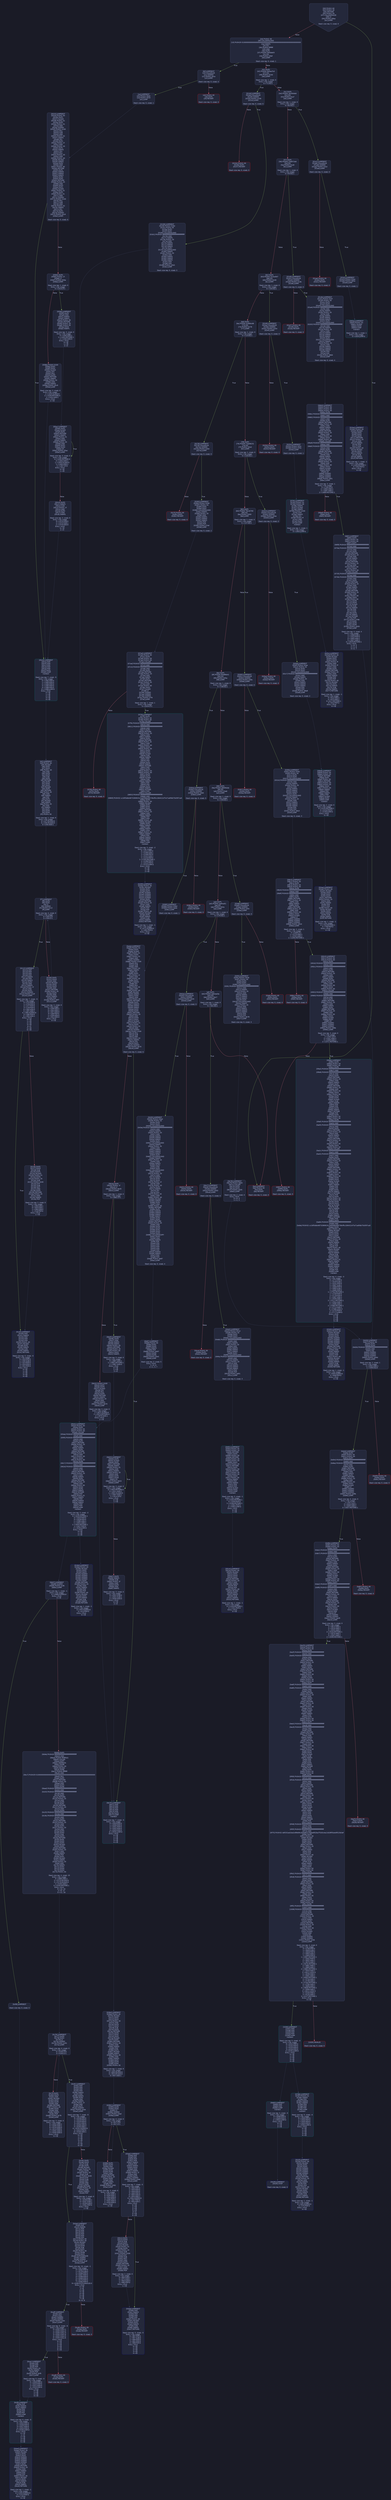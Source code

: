 digraph G {
    node [shape=box, style="filled, rounded", color="#565f89", fontcolor="#c0caf5", fontname="Helvetica", fillcolor="#24283b"];
    edge [color="#414868", fontcolor="#c0caf5", fontname="Helvetica"];
    bgcolor="#1a1b26";
    0 [ label = "[00] PUSH1 60
[02] PUSH1 40
[04] MSTORE
[05] PUSH1 04
[07] CALLDATASIZE
[08] LT
[09] PUSH2 00ba
[0c] JUMPI

Stack size req: 0, sizeΔ: 0
" shape = invhouse]
    1 [ label = "[0d] PUSH1 00
[0f] CALLDATALOAD
[10] PUSH29 0100000000000000000000000000000000000000000000000000000000
[2e] SWAP1
[2f] DIV
[30] PUSH4 ffffffff
[35] AND
[36] DUP1
[37] PUSH4 06fdde03
[3c] EQ
[3d] PUSH2 00bf
[40] JUMPI

Stack size req: 0, sizeΔ: 1
"]
    2 [ label = "[41] DUP1
[42] PUSH4 095ea7b3
[47] EQ
[48] PUSH2 014d
[4b] JUMPI

Stack size req: 1, sizeΔ: 0
Entry->Op usage:
	0->71:EQ:1
"]
    3 [ label = "[4c] DUP1
[4d] PUSH4 18160ddd
[52] EQ
[53] PUSH2 01a7
[56] JUMPI

Stack size req: 1, sizeΔ: 0
Entry->Op usage:
	0->82:EQ:1
"]
    4 [ label = "[57] DUP1
[58] PUSH4 23b872dd
[5d] EQ
[5e] PUSH2 01d0
[61] JUMPI

Stack size req: 1, sizeΔ: 0
Entry->Op usage:
	0->93:EQ:1
"]
    5 [ label = "[62] DUP1
[63] PUSH4 313ce567
[68] EQ
[69] PUSH2 0249
[6c] JUMPI

Stack size req: 1, sizeΔ: 0
Entry->Op usage:
	0->104:EQ:1
"]
    6 [ label = "[6d] DUP1
[6e] PUSH4 42966c68
[73] EQ
[74] PUSH2 0278
[77] JUMPI

Stack size req: 1, sizeΔ: 0
Entry->Op usage:
	0->115:EQ:1
"]
    7 [ label = "[78] DUP1
[79] PUSH4 70a08231
[7e] EQ
[7f] PUSH2 02b3
[82] JUMPI

Stack size req: 1, sizeΔ: 0
Entry->Op usage:
	0->126:EQ:1
"]
    8 [ label = "[83] DUP1
[84] PUSH4 79cc6790
[89] EQ
[8a] PUSH2 0300
[8d] JUMPI

Stack size req: 1, sizeΔ: 0
Entry->Op usage:
	0->137:EQ:1
"]
    9 [ label = "[8e] DUP1
[8f] PUSH4 95d89b41
[94] EQ
[95] PUSH2 035a
[98] JUMPI

Stack size req: 1, sizeΔ: 0
Entry->Op usage:
	0->148:EQ:1
"]
    10 [ label = "[99] DUP1
[9a] PUSH4 a9059cbb
[9f] EQ
[a0] PUSH2 03e8
[a3] JUMPI

Stack size req: 1, sizeΔ: 0
Entry->Op usage:
	0->159:EQ:1
"]
    11 [ label = "[a4] DUP1
[a5] PUSH4 cae9ca51
[aa] EQ
[ab] PUSH2 042a
[ae] JUMPI

Stack size req: 1, sizeΔ: 0
Entry->Op usage:
	0->170:EQ:1
"]
    12 [ label = "[af] DUP1
[b0] PUSH4 dd62ed3e
[b5] EQ
[b6] PUSH2 04c7
[b9] JUMPI

Stack size req: 1, sizeΔ: 0
Entry->Op usage:
	0->181:EQ:1
"]
    13 [ label = "[ba] JUMPDEST
[bb] PUSH1 00
[bd] DUP1
[be] REVERT

Stack size req: 0, sizeΔ: 0
" color = "red"]
    14 [ label = "[bf] JUMPDEST
[c0] CALLVALUE
[c1] ISZERO
[c2] PUSH2 00ca
[c5] JUMPI

Stack size req: 0, sizeΔ: 0
"]
    15 [ label = "[c6] PUSH1 00
[c8] DUP1
[c9] REVERT

Stack size req: 0, sizeΔ: 0
" color = "red"]
    16 [ label = "[ca] JUMPDEST
[cb] PUSH2 00d2
[ce] PUSH2 0533
[d1] JUMP

Stack size req: 0, sizeΔ: 1
"]
    17 [ label = "[d2] JUMPDEST
[d3] PUSH1 40
[d5] MLOAD
[d6] DUP1
[d7] DUP1
[d8] PUSH1 20
[da] ADD
[db] DUP3
[dc] DUP2
[dd] SUB
[de] DUP3
[df] MSTORE
[e0] DUP4
[e1] DUP2
[e2] DUP2
[e3] MLOAD
[e4] DUP2
[e5] MSTORE
[e6] PUSH1 20
[e8] ADD
[e9] SWAP2
[ea] POP
[eb] DUP1
[ec] MLOAD
[ed] SWAP1
[ee] PUSH1 20
[f0] ADD
[f1] SWAP1
[f2] DUP1
[f3] DUP4
[f4] DUP4
[f5] PUSH1 00

Stack size req: 1, sizeΔ: 9
Entry->Op usage:
	0->227:MLOAD:0
	0->236:MLOAD:0
	0->240:ADD:1
"]
    18 [ label = "[f7] JUMPDEST
[f8] DUP4
[f9] DUP2
[fa] LT
[fb] ISZERO
[fc] PUSH2 0112
[ff] JUMPI

Stack size req: 4, sizeΔ: 0
Entry->Op usage:
	0->250:LT:0
	3->250:LT:1
"]
    19 [ label = "[0100] DUP1
[0101] DUP3
[0102] ADD
[0103] MLOAD
[0104] DUP2
[0105] DUP5
[0106] ADD
[0107] MSTORE
[0108] PUSH1 20
[010a] DUP2
[010b] ADD
[010c] SWAP1
[010d] POP
[010e] PUSH2 00f7
[0111] JUMP

Stack size req: 3, sizeΔ: 0
Entry->Op usage:
	0->258:ADD:1
	0->262:ADD:1
	0->267:ADD:0
	0->269:POP:0
	1->258:ADD:0
	2->262:ADD:0
Entry->Exit:
	0->😵
"]
    20 [ label = "[0112] JUMPDEST
[0113] POP
[0114] POP
[0115] POP
[0116] POP
[0117] SWAP1
[0118] POP
[0119] SWAP1
[011a] DUP2
[011b] ADD
[011c] SWAP1
[011d] PUSH1 1f
[011f] AND
[0120] DUP1
[0121] ISZERO
[0122] PUSH2 013f
[0125] JUMPI

Stack size req: 7, sizeΔ: -5
Entry->Op usage:
	0->275:POP:0
	1->276:POP:0
	2->277:POP:0
	3->278:POP:0
	4->283:ADD:0
	4->287:AND:1
	4->289:ISZERO:0
	5->280:POP:0
	6->283:ADD:1
Entry->Exit:
	0->😵
	1->😵
	2->😵
	3->😵
	4->0
	5->😵
	6->😵
"]
    21 [ label = "[0126] DUP1
[0127] DUP3
[0128] SUB
[0129] DUP1
[012a] MLOAD
[012b] PUSH1 01
[012d] DUP4
[012e] PUSH1 20
[0130] SUB
[0131] PUSH2 0100
[0134] EXP
[0135] SUB
[0136] NOT
[0137] AND
[0138] DUP2
[0139] MSTORE
[013a] PUSH1 20
[013c] ADD
[013d] SWAP2
[013e] POP

Stack size req: 2, sizeΔ: 0
Entry->Op usage:
	0->296:SUB:1
	0->304:SUB:1
	1->296:SUB:0
	1->318:POP:0
Entry->Exit:
	1->😵
"]
    22 [ label = "[013f] JUMPDEST
[0140] POP
[0141] SWAP3
[0142] POP
[0143] POP
[0144] POP
[0145] PUSH1 40
[0147] MLOAD
[0148] DUP1
[0149] SWAP2
[014a] SUB
[014b] SWAP1
[014c] RETURN

Stack size req: 5, sizeΔ: -5
Entry->Op usage:
	0->320:POP:0
	1->330:SUB:0
	2->323:POP:0
	3->324:POP:0
	4->322:POP:0
Entry->Exit:
	0->😵
	1->😵
	2->😵
	3->😵
	4->😵
" color = "darkblue"]
    23 [ label = "[014d] JUMPDEST
[014e] CALLVALUE
[014f] ISZERO
[0150] PUSH2 0158
[0153] JUMPI

Stack size req: 0, sizeΔ: 0
"]
    24 [ label = "[0154] PUSH1 00
[0156] DUP1
[0157] REVERT

Stack size req: 0, sizeΔ: 0
" color = "red"]
    25 [ label = "[0158] JUMPDEST
[0159] PUSH2 018d
[015c] PUSH1 04
[015e] DUP1
[015f] DUP1
[0160] CALLDATALOAD
[0161] PUSH20 ffffffffffffffffffffffffffffffffffffffff
[0176] AND
[0177] SWAP1
[0178] PUSH1 20
[017a] ADD
[017b] SWAP1
[017c] SWAP2
[017d] SWAP1
[017e] DUP1
[017f] CALLDATALOAD
[0180] SWAP1
[0181] PUSH1 20
[0183] ADD
[0184] SWAP1
[0185] SWAP2
[0186] SWAP1
[0187] POP
[0188] POP
[0189] PUSH2 05d1
[018c] JUMP

Stack size req: 0, sizeΔ: 3
"]
    26 [ label = "[018d] JUMPDEST
[018e] PUSH1 40
[0190] MLOAD
[0191] DUP1
[0192] DUP3
[0193] ISZERO
[0194] ISZERO
[0195] ISZERO
[0196] ISZERO
[0197] DUP2
[0198] MSTORE
[0199] PUSH1 20
[019b] ADD
[019c] SWAP2
[019d] POP
[019e] POP
[019f] PUSH1 40
[01a1] MLOAD
[01a2] DUP1
[01a3] SWAP2
[01a4] SUB
[01a5] SWAP1
[01a6] RETURN

Stack size req: 1, sizeΔ: -1
Entry->Op usage:
	0->403:ISZERO:0
	0->413:POP:0
Entry->Exit:
	0->😵
" color = "darkblue"]
    27 [ label = "[01a7] JUMPDEST
[01a8] CALLVALUE
[01a9] ISZERO
[01aa] PUSH2 01b2
[01ad] JUMPI

Stack size req: 0, sizeΔ: 0
"]
    28 [ label = "[01ae] PUSH1 00
[01b0] DUP1
[01b1] REVERT

Stack size req: 0, sizeΔ: 0
" color = "red"]
    29 [ label = "[01b2] JUMPDEST
[01b3] PUSH2 01ba
[01b6] PUSH2 065e
[01b9] JUMP

Stack size req: 0, sizeΔ: 1
"]
    30 [ label = "[01ba] JUMPDEST
[01bb] PUSH1 40
[01bd] MLOAD
[01be] DUP1
[01bf] DUP3
[01c0] DUP2
[01c1] MSTORE
[01c2] PUSH1 20
[01c4] ADD
[01c5] SWAP2
[01c6] POP
[01c7] POP
[01c8] PUSH1 40
[01ca] MLOAD
[01cb] DUP1
[01cc] SWAP2
[01cd] SUB
[01ce] SWAP1
[01cf] RETURN

Stack size req: 1, sizeΔ: -1
Entry->Op usage:
	0->449:MSTORE:1
	0->454:POP:0
Entry->Exit:
	0->😵
" color = "darkblue"]
    31 [ label = "[01d0] JUMPDEST
[01d1] CALLVALUE
[01d2] ISZERO
[01d3] PUSH2 01db
[01d6] JUMPI

Stack size req: 0, sizeΔ: 0
"]
    32 [ label = "[01d7] PUSH1 00
[01d9] DUP1
[01da] REVERT

Stack size req: 0, sizeΔ: 0
" color = "red"]
    33 [ label = "[01db] JUMPDEST
[01dc] PUSH2 022f
[01df] PUSH1 04
[01e1] DUP1
[01e2] DUP1
[01e3] CALLDATALOAD
[01e4] PUSH20 ffffffffffffffffffffffffffffffffffffffff
[01f9] AND
[01fa] SWAP1
[01fb] PUSH1 20
[01fd] ADD
[01fe] SWAP1
[01ff] SWAP2
[0200] SWAP1
[0201] DUP1
[0202] CALLDATALOAD
[0203] PUSH20 ffffffffffffffffffffffffffffffffffffffff
[0218] AND
[0219] SWAP1
[021a] PUSH1 20
[021c] ADD
[021d] SWAP1
[021e] SWAP2
[021f] SWAP1
[0220] DUP1
[0221] CALLDATALOAD
[0222] SWAP1
[0223] PUSH1 20
[0225] ADD
[0226] SWAP1
[0227] SWAP2
[0228] SWAP1
[0229] POP
[022a] POP
[022b] PUSH2 0664
[022e] JUMP

Stack size req: 0, sizeΔ: 4
"]
    34 [ label = "[022f] JUMPDEST
[0230] PUSH1 40
[0232] MLOAD
[0233] DUP1
[0234] DUP3
[0235] ISZERO
[0236] ISZERO
[0237] ISZERO
[0238] ISZERO
[0239] DUP2
[023a] MSTORE
[023b] PUSH1 20
[023d] ADD
[023e] SWAP2
[023f] POP
[0240] POP
[0241] PUSH1 40
[0243] MLOAD
[0244] DUP1
[0245] SWAP2
[0246] SUB
[0247] SWAP1
[0248] RETURN

Stack size req: 1, sizeΔ: -1
Entry->Op usage:
	0->565:ISZERO:0
	0->575:POP:0
Entry->Exit:
	0->😵
" color = "darkblue"]
    35 [ label = "[0249] JUMPDEST
[024a] CALLVALUE
[024b] ISZERO
[024c] PUSH2 0254
[024f] JUMPI

Stack size req: 0, sizeΔ: 0
"]
    36 [ label = "[0250] PUSH1 00
[0252] DUP1
[0253] REVERT

Stack size req: 0, sizeΔ: 0
" color = "red"]
    37 [ label = "[0254] JUMPDEST
[0255] PUSH2 025c
[0258] PUSH2 0791
[025b] JUMP

Stack size req: 0, sizeΔ: 1
"]
    38 [ label = "[025c] JUMPDEST
[025d] PUSH1 40
[025f] MLOAD
[0260] DUP1
[0261] DUP3
[0262] PUSH1 ff
[0264] AND
[0265] PUSH1 ff
[0267] AND
[0268] DUP2
[0269] MSTORE
[026a] PUSH1 20
[026c] ADD
[026d] SWAP2
[026e] POP
[026f] POP
[0270] PUSH1 40
[0272] MLOAD
[0273] DUP1
[0274] SWAP2
[0275] SUB
[0276] SWAP1
[0277] RETURN

Stack size req: 1, sizeΔ: -1
Entry->Op usage:
	0->612:AND:1
	0->615:AND:1
	0->617:MSTORE:1
	0->622:POP:0
Entry->Exit:
	0->😵
" color = "darkblue"]
    39 [ label = "[0278] JUMPDEST
[0279] CALLVALUE
[027a] ISZERO
[027b] PUSH2 0283
[027e] JUMPI

Stack size req: 0, sizeΔ: 0
"]
    40 [ label = "[027f] PUSH1 00
[0281] DUP1
[0282] REVERT

Stack size req: 0, sizeΔ: 0
" color = "red"]
    41 [ label = "[0283] JUMPDEST
[0284] PUSH2 0299
[0287] PUSH1 04
[0289] DUP1
[028a] DUP1
[028b] CALLDATALOAD
[028c] SWAP1
[028d] PUSH1 20
[028f] ADD
[0290] SWAP1
[0291] SWAP2
[0292] SWAP1
[0293] POP
[0294] POP
[0295] PUSH2 07a4
[0298] JUMP

Stack size req: 0, sizeΔ: 2
"]
    42 [ label = "[0299] JUMPDEST
[029a] PUSH1 40
[029c] MLOAD
[029d] DUP1
[029e] DUP3
[029f] ISZERO
[02a0] ISZERO
[02a1] ISZERO
[02a2] ISZERO
[02a3] DUP2
[02a4] MSTORE
[02a5] PUSH1 20
[02a7] ADD
[02a8] SWAP2
[02a9] POP
[02aa] POP
[02ab] PUSH1 40
[02ad] MLOAD
[02ae] DUP1
[02af] SWAP2
[02b0] SUB
[02b1] SWAP1
[02b2] RETURN

Stack size req: 1, sizeΔ: -1
Entry->Op usage:
	0->671:ISZERO:0
	0->681:POP:0
Entry->Exit:
	0->😵
" color = "darkblue"]
    43 [ label = "[02b3] JUMPDEST
[02b4] CALLVALUE
[02b5] ISZERO
[02b6] PUSH2 02be
[02b9] JUMPI

Stack size req: 0, sizeΔ: 0
"]
    44 [ label = "[02ba] PUSH1 00
[02bc] DUP1
[02bd] REVERT

Stack size req: 0, sizeΔ: 0
" color = "red"]
    45 [ label = "[02be] JUMPDEST
[02bf] PUSH2 02ea
[02c2] PUSH1 04
[02c4] DUP1
[02c5] DUP1
[02c6] CALLDATALOAD
[02c7] PUSH20 ffffffffffffffffffffffffffffffffffffffff
[02dc] AND
[02dd] SWAP1
[02de] PUSH1 20
[02e0] ADD
[02e1] SWAP1
[02e2] SWAP2
[02e3] SWAP1
[02e4] POP
[02e5] POP
[02e6] PUSH2 08a8
[02e9] JUMP

Stack size req: 0, sizeΔ: 2
"]
    46 [ label = "[02ea] JUMPDEST
[02eb] PUSH1 40
[02ed] MLOAD
[02ee] DUP1
[02ef] DUP3
[02f0] DUP2
[02f1] MSTORE
[02f2] PUSH1 20
[02f4] ADD
[02f5] SWAP2
[02f6] POP
[02f7] POP
[02f8] PUSH1 40
[02fa] MLOAD
[02fb] DUP1
[02fc] SWAP2
[02fd] SUB
[02fe] SWAP1
[02ff] RETURN

Stack size req: 1, sizeΔ: -1
Entry->Op usage:
	0->753:MSTORE:1
	0->758:POP:0
Entry->Exit:
	0->😵
" color = "darkblue"]
    47 [ label = "[0300] JUMPDEST
[0301] CALLVALUE
[0302] ISZERO
[0303] PUSH2 030b
[0306] JUMPI

Stack size req: 0, sizeΔ: 0
"]
    48 [ label = "[0307] PUSH1 00
[0309] DUP1
[030a] REVERT

Stack size req: 0, sizeΔ: 0
" color = "red"]
    49 [ label = "[030b] JUMPDEST
[030c] PUSH2 0340
[030f] PUSH1 04
[0311] DUP1
[0312] DUP1
[0313] CALLDATALOAD
[0314] PUSH20 ffffffffffffffffffffffffffffffffffffffff
[0329] AND
[032a] SWAP1
[032b] PUSH1 20
[032d] ADD
[032e] SWAP1
[032f] SWAP2
[0330] SWAP1
[0331] DUP1
[0332] CALLDATALOAD
[0333] SWAP1
[0334] PUSH1 20
[0336] ADD
[0337] SWAP1
[0338] SWAP2
[0339] SWAP1
[033a] POP
[033b] POP
[033c] PUSH2 08c0
[033f] JUMP

Stack size req: 0, sizeΔ: 3
"]
    50 [ label = "[0340] JUMPDEST
[0341] PUSH1 40
[0343] MLOAD
[0344] DUP1
[0345] DUP3
[0346] ISZERO
[0347] ISZERO
[0348] ISZERO
[0349] ISZERO
[034a] DUP2
[034b] MSTORE
[034c] PUSH1 20
[034e] ADD
[034f] SWAP2
[0350] POP
[0351] POP
[0352] PUSH1 40
[0354] MLOAD
[0355] DUP1
[0356] SWAP2
[0357] SUB
[0358] SWAP1
[0359] RETURN

Stack size req: 1, sizeΔ: -1
Entry->Op usage:
	0->838:ISZERO:0
	0->848:POP:0
Entry->Exit:
	0->😵
" color = "darkblue"]
    51 [ label = "[035a] JUMPDEST
[035b] CALLVALUE
[035c] ISZERO
[035d] PUSH2 0365
[0360] JUMPI

Stack size req: 0, sizeΔ: 0
"]
    52 [ label = "[0361] PUSH1 00
[0363] DUP1
[0364] REVERT

Stack size req: 0, sizeΔ: 0
" color = "red"]
    53 [ label = "[0365] JUMPDEST
[0366] PUSH2 036d
[0369] PUSH2 0ada
[036c] JUMP

Stack size req: 0, sizeΔ: 1
"]
    54 [ label = "[036d] JUMPDEST
[036e] PUSH1 40
[0370] MLOAD
[0371] DUP1
[0372] DUP1
[0373] PUSH1 20
[0375] ADD
[0376] DUP3
[0377] DUP2
[0378] SUB
[0379] DUP3
[037a] MSTORE
[037b] DUP4
[037c] DUP2
[037d] DUP2
[037e] MLOAD
[037f] DUP2
[0380] MSTORE
[0381] PUSH1 20
[0383] ADD
[0384] SWAP2
[0385] POP
[0386] DUP1
[0387] MLOAD
[0388] SWAP1
[0389] PUSH1 20
[038b] ADD
[038c] SWAP1
[038d] DUP1
[038e] DUP4
[038f] DUP4
[0390] PUSH1 00

Stack size req: 1, sizeΔ: 9
Entry->Op usage:
	0->894:MLOAD:0
	0->903:MLOAD:0
	0->907:ADD:1
"]
    55 [ label = "[0392] JUMPDEST
[0393] DUP4
[0394] DUP2
[0395] LT
[0396] ISZERO
[0397] PUSH2 03ad
[039a] JUMPI

Stack size req: 4, sizeΔ: 0
Entry->Op usage:
	0->917:LT:0
	3->917:LT:1
"]
    56 [ label = "[039b] DUP1
[039c] DUP3
[039d] ADD
[039e] MLOAD
[039f] DUP2
[03a0] DUP5
[03a1] ADD
[03a2] MSTORE
[03a3] PUSH1 20
[03a5] DUP2
[03a6] ADD
[03a7] SWAP1
[03a8] POP
[03a9] PUSH2 0392
[03ac] JUMP

Stack size req: 3, sizeΔ: 0
Entry->Op usage:
	0->925:ADD:1
	0->929:ADD:1
	0->934:ADD:0
	0->936:POP:0
	1->925:ADD:0
	2->929:ADD:0
Entry->Exit:
	0->😵
"]
    57 [ label = "[03ad] JUMPDEST
[03ae] POP
[03af] POP
[03b0] POP
[03b1] POP
[03b2] SWAP1
[03b3] POP
[03b4] SWAP1
[03b5] DUP2
[03b6] ADD
[03b7] SWAP1
[03b8] PUSH1 1f
[03ba] AND
[03bb] DUP1
[03bc] ISZERO
[03bd] PUSH2 03da
[03c0] JUMPI

Stack size req: 7, sizeΔ: -5
Entry->Op usage:
	0->942:POP:0
	1->943:POP:0
	2->944:POP:0
	3->945:POP:0
	4->950:ADD:0
	4->954:AND:1
	4->956:ISZERO:0
	5->947:POP:0
	6->950:ADD:1
Entry->Exit:
	0->😵
	1->😵
	2->😵
	3->😵
	4->0
	5->😵
	6->😵
"]
    58 [ label = "[03c1] DUP1
[03c2] DUP3
[03c3] SUB
[03c4] DUP1
[03c5] MLOAD
[03c6] PUSH1 01
[03c8] DUP4
[03c9] PUSH1 20
[03cb] SUB
[03cc] PUSH2 0100
[03cf] EXP
[03d0] SUB
[03d1] NOT
[03d2] AND
[03d3] DUP2
[03d4] MSTORE
[03d5] PUSH1 20
[03d7] ADD
[03d8] SWAP2
[03d9] POP

Stack size req: 2, sizeΔ: 0
Entry->Op usage:
	0->963:SUB:1
	0->971:SUB:1
	1->963:SUB:0
	1->985:POP:0
Entry->Exit:
	1->😵
"]
    59 [ label = "[03da] JUMPDEST
[03db] POP
[03dc] SWAP3
[03dd] POP
[03de] POP
[03df] POP
[03e0] PUSH1 40
[03e2] MLOAD
[03e3] DUP1
[03e4] SWAP2
[03e5] SUB
[03e6] SWAP1
[03e7] RETURN

Stack size req: 5, sizeΔ: -5
Entry->Op usage:
	0->987:POP:0
	1->997:SUB:0
	2->990:POP:0
	3->991:POP:0
	4->989:POP:0
Entry->Exit:
	0->😵
	1->😵
	2->😵
	3->😵
	4->😵
" color = "darkblue"]
    60 [ label = "[03e8] JUMPDEST
[03e9] CALLVALUE
[03ea] ISZERO
[03eb] PUSH2 03f3
[03ee] JUMPI

Stack size req: 0, sizeΔ: 0
"]
    61 [ label = "[03ef] PUSH1 00
[03f1] DUP1
[03f2] REVERT

Stack size req: 0, sizeΔ: 0
" color = "red"]
    62 [ label = "[03f3] JUMPDEST
[03f4] PUSH2 0428
[03f7] PUSH1 04
[03f9] DUP1
[03fa] DUP1
[03fb] CALLDATALOAD
[03fc] PUSH20 ffffffffffffffffffffffffffffffffffffffff
[0411] AND
[0412] SWAP1
[0413] PUSH1 20
[0415] ADD
[0416] SWAP1
[0417] SWAP2
[0418] SWAP1
[0419] DUP1
[041a] CALLDATALOAD
[041b] SWAP1
[041c] PUSH1 20
[041e] ADD
[041f] SWAP1
[0420] SWAP2
[0421] SWAP1
[0422] POP
[0423] POP
[0424] PUSH2 0b78
[0427] JUMP

Stack size req: 0, sizeΔ: 3
"]
    63 [ label = "[0428] JUMPDEST
[0429] STOP

Stack size req: 0, sizeΔ: 0
" color = "darkblue"]
    64 [ label = "[042a] JUMPDEST
[042b] CALLVALUE
[042c] ISZERO
[042d] PUSH2 0435
[0430] JUMPI

Stack size req: 0, sizeΔ: 0
"]
    65 [ label = "[0431] PUSH1 00
[0433] DUP1
[0434] REVERT

Stack size req: 0, sizeΔ: 0
" color = "red"]
    66 [ label = "[0435] JUMPDEST
[0436] PUSH2 04ad
[0439] PUSH1 04
[043b] DUP1
[043c] DUP1
[043d] CALLDATALOAD
[043e] PUSH20 ffffffffffffffffffffffffffffffffffffffff
[0453] AND
[0454] SWAP1
[0455] PUSH1 20
[0457] ADD
[0458] SWAP1
[0459] SWAP2
[045a] SWAP1
[045b] DUP1
[045c] CALLDATALOAD
[045d] SWAP1
[045e] PUSH1 20
[0460] ADD
[0461] SWAP1
[0462] SWAP2
[0463] SWAP1
[0464] DUP1
[0465] CALLDATALOAD
[0466] SWAP1
[0467] PUSH1 20
[0469] ADD
[046a] SWAP1
[046b] DUP3
[046c] ADD
[046d] DUP1
[046e] CALLDATALOAD
[046f] SWAP1
[0470] PUSH1 20
[0472] ADD
[0473] SWAP1
[0474] DUP1
[0475] DUP1
[0476] PUSH1 1f
[0478] ADD
[0479] PUSH1 20
[047b] DUP1
[047c] SWAP2
[047d] DIV
[047e] MUL
[047f] PUSH1 20
[0481] ADD
[0482] PUSH1 40
[0484] MLOAD
[0485] SWAP1
[0486] DUP2
[0487] ADD
[0488] PUSH1 40
[048a] MSTORE
[048b] DUP1
[048c] SWAP4
[048d] SWAP3
[048e] SWAP2
[048f] SWAP1
[0490] DUP2
[0491] DUP2
[0492] MSTORE
[0493] PUSH1 20
[0495] ADD
[0496] DUP4
[0497] DUP4
[0498] DUP1
[0499] DUP3
[049a] DUP5
[049b] CALLDATACOPY
[049c] DUP3
[049d] ADD
[049e] SWAP2
[049f] POP
[04a0] POP
[04a1] POP
[04a2] POP
[04a3] POP
[04a4] POP
[04a5] SWAP2
[04a6] SWAP1
[04a7] POP
[04a8] POP
[04a9] PUSH2 0b87
[04ac] JUMP

Stack size req: 0, sizeΔ: 4
"]
    67 [ label = "[04ad] JUMPDEST
[04ae] PUSH1 40
[04b0] MLOAD
[04b1] DUP1
[04b2] DUP3
[04b3] ISZERO
[04b4] ISZERO
[04b5] ISZERO
[04b6] ISZERO
[04b7] DUP2
[04b8] MSTORE
[04b9] PUSH1 20
[04bb] ADD
[04bc] SWAP2
[04bd] POP
[04be] POP
[04bf] PUSH1 40
[04c1] MLOAD
[04c2] DUP1
[04c3] SWAP2
[04c4] SUB
[04c5] SWAP1
[04c6] RETURN

Stack size req: 1, sizeΔ: -1
Entry->Op usage:
	0->1203:ISZERO:0
	0->1213:POP:0
Entry->Exit:
	0->😵
" color = "darkblue"]
    68 [ label = "[04c7] JUMPDEST
[04c8] CALLVALUE
[04c9] ISZERO
[04ca] PUSH2 04d2
[04cd] JUMPI

Stack size req: 0, sizeΔ: 0
"]
    69 [ label = "[04ce] PUSH1 00
[04d0] DUP1
[04d1] REVERT

Stack size req: 0, sizeΔ: 0
" color = "red"]
    70 [ label = "[04d2] JUMPDEST
[04d3] PUSH2 051d
[04d6] PUSH1 04
[04d8] DUP1
[04d9] DUP1
[04da] CALLDATALOAD
[04db] PUSH20 ffffffffffffffffffffffffffffffffffffffff
[04f0] AND
[04f1] SWAP1
[04f2] PUSH1 20
[04f4] ADD
[04f5] SWAP1
[04f6] SWAP2
[04f7] SWAP1
[04f8] DUP1
[04f9] CALLDATALOAD
[04fa] PUSH20 ffffffffffffffffffffffffffffffffffffffff
[050f] AND
[0510] SWAP1
[0511] PUSH1 20
[0513] ADD
[0514] SWAP1
[0515] SWAP2
[0516] SWAP1
[0517] POP
[0518] POP
[0519] PUSH2 0d01
[051c] JUMP

Stack size req: 0, sizeΔ: 3
"]
    71 [ label = "[051d] JUMPDEST
[051e] PUSH1 40
[0520] MLOAD
[0521] DUP1
[0522] DUP3
[0523] DUP2
[0524] MSTORE
[0525] PUSH1 20
[0527] ADD
[0528] SWAP2
[0529] POP
[052a] POP
[052b] PUSH1 40
[052d] MLOAD
[052e] DUP1
[052f] SWAP2
[0530] SUB
[0531] SWAP1
[0532] RETURN

Stack size req: 1, sizeΔ: -1
Entry->Op usage:
	0->1316:MSTORE:1
	0->1321:POP:0
Entry->Exit:
	0->😵
" color = "darkblue"]
    72 [ label = "[0533] JUMPDEST
[0534] PUSH1 00
[0536] DUP1
[0537] SLOAD
[0538] PUSH1 01
[053a] DUP2
[053b] PUSH1 01
[053d] AND
[053e] ISZERO
[053f] PUSH2 0100
[0542] MUL
[0543] SUB
[0544] AND
[0545] PUSH1 02
[0547] SWAP1
[0548] DIV
[0549] DUP1
[054a] PUSH1 1f
[054c] ADD
[054d] PUSH1 20
[054f] DUP1
[0550] SWAP2
[0551] DIV
[0552] MUL
[0553] PUSH1 20
[0555] ADD
[0556] PUSH1 40
[0558] MLOAD
[0559] SWAP1
[055a] DUP2
[055b] ADD
[055c] PUSH1 40
[055e] MSTORE
[055f] DUP1
[0560] SWAP3
[0561] SWAP2
[0562] SWAP1
[0563] DUP2
[0564] DUP2
[0565] MSTORE
[0566] PUSH1 20
[0568] ADD
[0569] DUP3
[056a] DUP1
[056b] SLOAD
[056c] PUSH1 01
[056e] DUP2
[056f] PUSH1 01
[0571] AND
[0572] ISZERO
[0573] PUSH2 0100
[0576] MUL
[0577] SUB
[0578] AND
[0579] PUSH1 02
[057b] SWAP1
[057c] DIV
[057d] DUP1
[057e] ISZERO
[057f] PUSH2 05c9
[0582] JUMPI

Stack size req: 0, sizeΔ: 6
"]
    73 [ label = "[0583] DUP1
[0584] PUSH1 1f
[0586] LT
[0587] PUSH2 059e
[058a] JUMPI

Stack size req: 1, sizeΔ: 0
Entry->Op usage:
	0->1414:LT:1
"]
    74 [ label = "[058b] PUSH2 0100
[058e] DUP1
[058f] DUP4
[0590] SLOAD
[0591] DIV
[0592] MUL
[0593] DUP4
[0594] MSTORE
[0595] SWAP2
[0596] PUSH1 20
[0598] ADD
[0599] SWAP2
[059a] PUSH2 05c9
[059d] JUMP

Stack size req: 3, sizeΔ: 0
Entry->Op usage:
	1->1424:SLOAD:0
	2->1428:MSTORE:0
	2->1432:ADD:1
Entry->Exit:
	2->😵
"]
    75 [ label = "[059e] JUMPDEST
[059f] DUP3
[05a0] ADD
[05a1] SWAP2
[05a2] SWAP1
[05a3] PUSH1 00
[05a5] MSTORE
[05a6] PUSH1 20
[05a8] PUSH1 00
[05aa] SHA3
[05ab] SWAP1

Stack size req: 3, sizeΔ: 0
Entry->Op usage:
	0->1440:ADD:1
	1->1445:MSTORE:1
	2->1440:ADD:0
Entry->Exit:
	0->😵
	1->😵
	2->0
"]
    76 [ label = "[05ac] JUMPDEST
[05ad] DUP2
[05ae] SLOAD
[05af] DUP2
[05b0] MSTORE
[05b1] SWAP1
[05b2] PUSH1 01
[05b4] ADD
[05b5] SWAP1
[05b6] PUSH1 20
[05b8] ADD
[05b9] DUP1
[05ba] DUP4
[05bb] GT
[05bc] PUSH2 05ac
[05bf] JUMPI

Stack size req: 3, sizeΔ: 0
Entry->Op usage:
	0->1456:MSTORE:0
	0->1464:ADD:1
	1->1454:SLOAD:0
	1->1460:ADD:1
	2->1467:GT:0
Entry->Exit:
	0->😵
	1->😵
"]
    77 [ label = "[05c0] DUP3
[05c1] SWAP1
[05c2] SUB
[05c3] PUSH1 1f
[05c5] AND
[05c6] DUP3
[05c7] ADD
[05c8] SWAP2

Stack size req: 3, sizeΔ: 0
Entry->Op usage:
	0->1474:SUB:0
	2->1474:SUB:1
	2->1479:ADD:0
Entry->Exit:
	0->😵
	2->0
"]
    78 [ label = "[05c9] JUMPDEST
[05ca] POP
[05cb] POP
[05cc] POP
[05cd] POP
[05ce] POP
[05cf] DUP2
[05d0] JUMP
Indirect!

Stack size req: 7, sizeΔ: -5
Entry->Op usage:
	0->1482:POP:0
	1->1483:POP:0
	2->1484:POP:0
	3->1485:POP:0
	4->1486:POP:0
	6->1488:JUMP:0
Entry->Exit:
	0->😵
	1->😵
	2->😵
	3->😵
	4->😵
" color = "teal"]
    79 [ label = "[05d1] JUMPDEST
[05d2] PUSH1 00
[05d4] DUP2
[05d5] PUSH1 05
[05d7] PUSH1 00
[05d9] CALLER
[05da] PUSH20 ffffffffffffffffffffffffffffffffffffffff
[05ef] AND
[05f0] PUSH20 ffffffffffffffffffffffffffffffffffffffff
[0605] AND
[0606] DUP2
[0607] MSTORE
[0608] PUSH1 20
[060a] ADD
[060b] SWAP1
[060c] DUP2
[060d] MSTORE
[060e] PUSH1 20
[0610] ADD
[0611] PUSH1 00
[0613] SHA3
[0614] PUSH1 00
[0616] DUP6
[0617] PUSH20 ffffffffffffffffffffffffffffffffffffffff
[062c] AND
[062d] PUSH20 ffffffffffffffffffffffffffffffffffffffff
[0642] AND
[0643] DUP2
[0644] MSTORE
[0645] PUSH1 20
[0647] ADD
[0648] SWAP1
[0649] DUP2
[064a] MSTORE
[064b] PUSH1 20
[064d] ADD
[064e] PUSH1 00
[0650] SHA3
[0651] DUP2
[0652] SWAP1
[0653] SSTORE
[0654] POP
[0655] PUSH1 01
[0657] SWAP1
[0658] POP
[0659] SWAP3
[065a] SWAP2
[065b] POP
[065c] POP
[065d] JUMP
Indirect!

Stack size req: 3, sizeΔ: -2
Entry->Op usage:
	0->1619:SSTORE:1
	0->1620:POP:0
	0->1628:POP:0
	1->1580:AND:1
	1->1602:AND:1
	1->1604:MSTORE:1
	1->1627:POP:0
	2->1629:JUMP:0
Entry->Exit:
	0->😵
	1->😵
	2->😵
" color = "teal"]
    80 [ label = "[065e] JUMPDEST
[065f] PUSH1 03
[0661] SLOAD
[0662] DUP2
[0663] JUMP
Indirect!

Stack size req: 1, sizeΔ: 1
Entry->Op usage:
	0->1635:JUMP:0
" color = "teal"]
    81 [ label = "[0664] JUMPDEST
[0665] PUSH1 00
[0667] PUSH1 05
[0669] PUSH1 00
[066b] DUP6
[066c] PUSH20 ffffffffffffffffffffffffffffffffffffffff
[0681] AND
[0682] PUSH20 ffffffffffffffffffffffffffffffffffffffff
[0697] AND
[0698] DUP2
[0699] MSTORE
[069a] PUSH1 20
[069c] ADD
[069d] SWAP1
[069e] DUP2
[069f] MSTORE
[06a0] PUSH1 20
[06a2] ADD
[06a3] PUSH1 00
[06a5] SHA3
[06a6] PUSH1 00
[06a8] CALLER
[06a9] PUSH20 ffffffffffffffffffffffffffffffffffffffff
[06be] AND
[06bf] PUSH20 ffffffffffffffffffffffffffffffffffffffff
[06d4] AND
[06d5] DUP2
[06d6] MSTORE
[06d7] PUSH1 20
[06d9] ADD
[06da] SWAP1
[06db] DUP2
[06dc] MSTORE
[06dd] PUSH1 20
[06df] ADD
[06e0] PUSH1 00
[06e2] SHA3
[06e3] SLOAD
[06e4] DUP3
[06e5] GT
[06e6] ISZERO
[06e7] ISZERO
[06e8] ISZERO
[06e9] PUSH2 06f1
[06ec] JUMPI

Stack size req: 3, sizeΔ: 1
Entry->Op usage:
	0->1765:GT:0
	2->1665:AND:1
	2->1687:AND:1
	2->1689:MSTORE:1
"]
    82 [ label = "[06ed] PUSH1 00
[06ef] DUP1
[06f0] REVERT

Stack size req: 0, sizeΔ: 0
" color = "red"]
    83 [ label = "[06f1] JUMPDEST
[06f2] DUP2
[06f3] PUSH1 05
[06f5] PUSH1 00
[06f7] DUP7
[06f8] PUSH20 ffffffffffffffffffffffffffffffffffffffff
[070d] AND
[070e] PUSH20 ffffffffffffffffffffffffffffffffffffffff
[0723] AND
[0724] DUP2
[0725] MSTORE
[0726] PUSH1 20
[0728] ADD
[0729] SWAP1
[072a] DUP2
[072b] MSTORE
[072c] PUSH1 20
[072e] ADD
[072f] PUSH1 00
[0731] SHA3
[0732] PUSH1 00
[0734] CALLER
[0735] PUSH20 ffffffffffffffffffffffffffffffffffffffff
[074a] AND
[074b] PUSH20 ffffffffffffffffffffffffffffffffffffffff
[0760] AND
[0761] DUP2
[0762] MSTORE
[0763] PUSH1 20
[0765] ADD
[0766] SWAP1
[0767] DUP2
[0768] MSTORE
[0769] PUSH1 20
[076b] ADD
[076c] PUSH1 00
[076e] SHA3
[076f] PUSH1 00
[0771] DUP3
[0772] DUP3
[0773] SLOAD
[0774] SUB
[0775] SWAP3
[0776] POP
[0777] POP
[0778] DUP2
[0779] SWAP1
[077a] SSTORE
[077b] POP
[077c] PUSH2 0786
[077f] DUP5
[0780] DUP5
[0781] DUP5
[0782] PUSH2 0d26
[0785] JUMP

Stack size req: 4, sizeΔ: 4
Entry->Op usage:
	1->1908:SUB:1
	1->1910:POP:0
	3->1805:AND:1
	3->1827:AND:1
	3->1829:MSTORE:1
Entry->Exit:
	1->0, 5
	2->1, 6
	3->2, 7
"]
    84 [ label = "[0786] JUMPDEST
[0787] PUSH1 01
[0789] SWAP1
[078a] POP
[078b] SWAP4
[078c] SWAP3
[078d] POP
[078e] POP
[078f] POP
[0790] JUMP
Indirect!

Stack size req: 5, sizeΔ: -4
Entry->Op usage:
	0->1930:POP:0
	1->1934:POP:0
	2->1935:POP:0
	3->1933:POP:0
	4->1936:JUMP:0
Entry->Exit:
	0->😵
	1->😵
	2->😵
	3->😵
	4->😵
" color = "teal"]
    85 [ label = "[0791] JUMPDEST
[0792] PUSH1 02
[0794] PUSH1 00
[0796] SWAP1
[0797] SLOAD
[0798] SWAP1
[0799] PUSH2 0100
[079c] EXP
[079d] SWAP1
[079e] DIV
[079f] PUSH1 ff
[07a1] AND
[07a2] DUP2
[07a3] JUMP
Indirect!

Stack size req: 1, sizeΔ: 1
Entry->Op usage:
	0->1955:JUMP:0
" color = "teal"]
    86 [ label = "[07a4] JUMPDEST
[07a5] PUSH1 00
[07a7] DUP2
[07a8] PUSH1 04
[07aa] PUSH1 00
[07ac] CALLER
[07ad] PUSH20 ffffffffffffffffffffffffffffffffffffffff
[07c2] AND
[07c3] PUSH20 ffffffffffffffffffffffffffffffffffffffff
[07d8] AND
[07d9] DUP2
[07da] MSTORE
[07db] PUSH1 20
[07dd] ADD
[07de] SWAP1
[07df] DUP2
[07e0] MSTORE
[07e1] PUSH1 20
[07e3] ADD
[07e4] PUSH1 00
[07e6] SHA3
[07e7] SLOAD
[07e8] LT
[07e9] ISZERO
[07ea] ISZERO
[07eb] ISZERO
[07ec] PUSH2 07f4
[07ef] JUMPI

Stack size req: 1, sizeΔ: 1
Entry->Op usage:
	0->2024:LT:1
"]
    87 [ label = "[07f0] PUSH1 00
[07f2] DUP1
[07f3] REVERT

Stack size req: 0, sizeΔ: 0
" color = "red"]
    88 [ label = "[07f4] JUMPDEST
[07f5] DUP2
[07f6] PUSH1 04
[07f8] PUSH1 00
[07fa] CALLER
[07fb] PUSH20 ffffffffffffffffffffffffffffffffffffffff
[0810] AND
[0811] PUSH20 ffffffffffffffffffffffffffffffffffffffff
[0826] AND
[0827] DUP2
[0828] MSTORE
[0829] PUSH1 20
[082b] ADD
[082c] SWAP1
[082d] DUP2
[082e] MSTORE
[082f] PUSH1 20
[0831] ADD
[0832] PUSH1 00
[0834] SHA3
[0835] PUSH1 00
[0837] DUP3
[0838] DUP3
[0839] SLOAD
[083a] SUB
[083b] SWAP3
[083c] POP
[083d] POP
[083e] DUP2
[083f] SWAP1
[0840] SSTORE
[0841] POP
[0842] DUP2
[0843] PUSH1 03
[0845] PUSH1 00
[0847] DUP3
[0848] DUP3
[0849] SLOAD
[084a] SUB
[084b] SWAP3
[084c] POP
[084d] POP
[084e] DUP2
[084f] SWAP1
[0850] SSTORE
[0851] POP
[0852] CALLER
[0853] PUSH20 ffffffffffffffffffffffffffffffffffffffff
[0868] AND
[0869] PUSH32 cc16f5dbb4873280815c1ee09dbd06736cffcc184412cf7a71a0fdb75d397ca5
[088a] DUP4
[088b] PUSH1 40
[088d] MLOAD
[088e] DUP1
[088f] DUP3
[0890] DUP2
[0891] MSTORE
[0892] PUSH1 20
[0894] ADD
[0895] SWAP2
[0896] POP
[0897] POP
[0898] PUSH1 40
[089a] MLOAD
[089b] DUP1
[089c] SWAP2
[089d] SUB
[089e] SWAP1
[089f] LOG2
[08a0] PUSH1 01
[08a2] SWAP1
[08a3] POP
[08a4] SWAP2
[08a5] SWAP1
[08a6] POP
[08a7] JUMP
Indirect!

Stack size req: 3, sizeΔ: -2
Entry->Op usage:
	0->2211:POP:0
	1->2106:SUB:1
	1->2108:POP:0
	1->2122:SUB:1
	1->2124:POP:0
	1->2193:MSTORE:1
	1->2198:POP:0
	1->2214:POP:0
	2->2215:JUMP:0
Entry->Exit:
	0->😵
	1->😵
	2->😵
" color = "teal"]
    89 [ label = "[08a8] JUMPDEST
[08a9] PUSH1 04
[08ab] PUSH1 20
[08ad] MSTORE
[08ae] DUP1
[08af] PUSH1 00
[08b1] MSTORE
[08b2] PUSH1 40
[08b4] PUSH1 00
[08b6] SHA3
[08b7] PUSH1 00
[08b9] SWAP2
[08ba] POP
[08bb] SWAP1
[08bc] POP
[08bd] SLOAD
[08be] DUP2
[08bf] JUMP
Indirect!

Stack size req: 2, sizeΔ: 0
Entry->Op usage:
	0->2225:MSTORE:1
	0->2234:POP:0
	1->2239:JUMP:0
Entry->Exit:
	0->😵
" color = "teal"]
    90 [ label = "[08c0] JUMPDEST
[08c1] PUSH1 00
[08c3] DUP2
[08c4] PUSH1 04
[08c6] PUSH1 00
[08c8] DUP6
[08c9] PUSH20 ffffffffffffffffffffffffffffffffffffffff
[08de] AND
[08df] PUSH20 ffffffffffffffffffffffffffffffffffffffff
[08f4] AND
[08f5] DUP2
[08f6] MSTORE
[08f7] PUSH1 20
[08f9] ADD
[08fa] SWAP1
[08fb] DUP2
[08fc] MSTORE
[08fd] PUSH1 20
[08ff] ADD
[0900] PUSH1 00
[0902] SHA3
[0903] SLOAD
[0904] LT
[0905] ISZERO
[0906] ISZERO
[0907] ISZERO
[0908] PUSH2 0910
[090b] JUMPI

Stack size req: 2, sizeΔ: 1
Entry->Op usage:
	0->2308:LT:1
	1->2270:AND:1
	1->2292:AND:1
	1->2294:MSTORE:1
"]
    91 [ label = "[090c] PUSH1 00
[090e] DUP1
[090f] REVERT

Stack size req: 0, sizeΔ: 0
" color = "red"]
    92 [ label = "[0910] JUMPDEST
[0911] PUSH1 05
[0913] PUSH1 00
[0915] DUP5
[0916] PUSH20 ffffffffffffffffffffffffffffffffffffffff
[092b] AND
[092c] PUSH20 ffffffffffffffffffffffffffffffffffffffff
[0941] AND
[0942] DUP2
[0943] MSTORE
[0944] PUSH1 20
[0946] ADD
[0947] SWAP1
[0948] DUP2
[0949] MSTORE
[094a] PUSH1 20
[094c] ADD
[094d] PUSH1 00
[094f] SHA3
[0950] PUSH1 00
[0952] CALLER
[0953] PUSH20 ffffffffffffffffffffffffffffffffffffffff
[0968] AND
[0969] PUSH20 ffffffffffffffffffffffffffffffffffffffff
[097e] AND
[097f] DUP2
[0980] MSTORE
[0981] PUSH1 20
[0983] ADD
[0984] SWAP1
[0985] DUP2
[0986] MSTORE
[0987] PUSH1 20
[0989] ADD
[098a] PUSH1 00
[098c] SHA3
[098d] SLOAD
[098e] DUP3
[098f] GT
[0990] ISZERO
[0991] ISZERO
[0992] ISZERO
[0993] PUSH2 099b
[0996] JUMPI

Stack size req: 3, sizeΔ: 0
Entry->Op usage:
	1->2447:GT:0
	2->2347:AND:1
	2->2369:AND:1
	2->2371:MSTORE:1
"]
    93 [ label = "[0997] PUSH1 00
[0999] DUP1
[099a] REVERT

Stack size req: 0, sizeΔ: 0
" color = "red"]
    94 [ label = "[099b] JUMPDEST
[099c] DUP2
[099d] PUSH1 04
[099f] PUSH1 00
[09a1] DUP6
[09a2] PUSH20 ffffffffffffffffffffffffffffffffffffffff
[09b7] AND
[09b8] PUSH20 ffffffffffffffffffffffffffffffffffffffff
[09cd] AND
[09ce] DUP2
[09cf] MSTORE
[09d0] PUSH1 20
[09d2] ADD
[09d3] SWAP1
[09d4] DUP2
[09d5] MSTORE
[09d6] PUSH1 20
[09d8] ADD
[09d9] PUSH1 00
[09db] SHA3
[09dc] PUSH1 00
[09de] DUP3
[09df] DUP3
[09e0] SLOAD
[09e1] SUB
[09e2] SWAP3
[09e3] POP
[09e4] POP
[09e5] DUP2
[09e6] SWAP1
[09e7] SSTORE
[09e8] POP
[09e9] DUP2
[09ea] PUSH1 05
[09ec] PUSH1 00
[09ee] DUP6
[09ef] PUSH20 ffffffffffffffffffffffffffffffffffffffff
[0a04] AND
[0a05] PUSH20 ffffffffffffffffffffffffffffffffffffffff
[0a1a] AND
[0a1b] DUP2
[0a1c] MSTORE
[0a1d] PUSH1 20
[0a1f] ADD
[0a20] SWAP1
[0a21] DUP2
[0a22] MSTORE
[0a23] PUSH1 20
[0a25] ADD
[0a26] PUSH1 00
[0a28] SHA3
[0a29] PUSH1 00
[0a2b] CALLER
[0a2c] PUSH20 ffffffffffffffffffffffffffffffffffffffff
[0a41] AND
[0a42] PUSH20 ffffffffffffffffffffffffffffffffffffffff
[0a57] AND
[0a58] DUP2
[0a59] MSTORE
[0a5a] PUSH1 20
[0a5c] ADD
[0a5d] SWAP1
[0a5e] DUP2
[0a5f] MSTORE
[0a60] PUSH1 20
[0a62] ADD
[0a63] PUSH1 00
[0a65] SHA3
[0a66] PUSH1 00
[0a68] DUP3
[0a69] DUP3
[0a6a] SLOAD
[0a6b] SUB
[0a6c] SWAP3
[0a6d] POP
[0a6e] POP
[0a6f] DUP2
[0a70] SWAP1
[0a71] SSTORE
[0a72] POP
[0a73] DUP2
[0a74] PUSH1 03
[0a76] PUSH1 00
[0a78] DUP3
[0a79] DUP3
[0a7a] SLOAD
[0a7b] SUB
[0a7c] SWAP3
[0a7d] POP
[0a7e] POP
[0a7f] DUP2
[0a80] SWAP1
[0a81] SSTORE
[0a82] POP
[0a83] DUP3
[0a84] PUSH20 ffffffffffffffffffffffffffffffffffffffff
[0a99] AND
[0a9a] PUSH32 cc16f5dbb4873280815c1ee09dbd06736cffcc184412cf7a71a0fdb75d397ca5
[0abb] DUP4
[0abc] PUSH1 40
[0abe] MLOAD
[0abf] DUP1
[0ac0] DUP3
[0ac1] DUP2
[0ac2] MSTORE
[0ac3] PUSH1 20
[0ac5] ADD
[0ac6] SWAP2
[0ac7] POP
[0ac8] POP
[0ac9] PUSH1 40
[0acb] MLOAD
[0acc] DUP1
[0acd] SWAP2
[0ace] SUB
[0acf] SWAP1
[0ad0] LOG2
[0ad1] PUSH1 01
[0ad3] SWAP1
[0ad4] POP
[0ad5] SWAP3
[0ad6] SWAP2
[0ad7] POP
[0ad8] POP
[0ad9] JUMP
Indirect!

Stack size req: 4, sizeΔ: -3
Entry->Op usage:
	0->2772:POP:0
	1->2529:SUB:1
	1->2531:POP:0
	1->2667:SUB:1
	1->2669:POP:0
	1->2683:SUB:1
	1->2685:POP:0
	1->2754:MSTORE:1
	1->2759:POP:0
	1->2776:POP:0
	2->2487:AND:1
	2->2509:AND:1
	2->2511:MSTORE:1
	2->2564:AND:1
	2->2586:AND:1
	2->2588:MSTORE:1
	2->2713:AND:1
	2->2768:LOG2:3
	2->2775:POP:0
	3->2777:JUMP:0
Entry->Exit:
	0->😵
	1->😵
	2->😵
	3->😵
" color = "teal"]
    95 [ label = "[0ada] JUMPDEST
[0adb] PUSH1 01
[0add] DUP1
[0ade] SLOAD
[0adf] PUSH1 01
[0ae1] DUP2
[0ae2] PUSH1 01
[0ae4] AND
[0ae5] ISZERO
[0ae6] PUSH2 0100
[0ae9] MUL
[0aea] SUB
[0aeb] AND
[0aec] PUSH1 02
[0aee] SWAP1
[0aef] DIV
[0af0] DUP1
[0af1] PUSH1 1f
[0af3] ADD
[0af4] PUSH1 20
[0af6] DUP1
[0af7] SWAP2
[0af8] DIV
[0af9] MUL
[0afa] PUSH1 20
[0afc] ADD
[0afd] PUSH1 40
[0aff] MLOAD
[0b00] SWAP1
[0b01] DUP2
[0b02] ADD
[0b03] PUSH1 40
[0b05] MSTORE
[0b06] DUP1
[0b07] SWAP3
[0b08] SWAP2
[0b09] SWAP1
[0b0a] DUP2
[0b0b] DUP2
[0b0c] MSTORE
[0b0d] PUSH1 20
[0b0f] ADD
[0b10] DUP3
[0b11] DUP1
[0b12] SLOAD
[0b13] PUSH1 01
[0b15] DUP2
[0b16] PUSH1 01
[0b18] AND
[0b19] ISZERO
[0b1a] PUSH2 0100
[0b1d] MUL
[0b1e] SUB
[0b1f] AND
[0b20] PUSH1 02
[0b22] SWAP1
[0b23] DIV
[0b24] DUP1
[0b25] ISZERO
[0b26] PUSH2 0b70
[0b29] JUMPI

Stack size req: 0, sizeΔ: 6
"]
    96 [ label = "[0b2a] DUP1
[0b2b] PUSH1 1f
[0b2d] LT
[0b2e] PUSH2 0b45
[0b31] JUMPI

Stack size req: 1, sizeΔ: 0
Entry->Op usage:
	0->2861:LT:1
"]
    97 [ label = "[0b32] PUSH2 0100
[0b35] DUP1
[0b36] DUP4
[0b37] SLOAD
[0b38] DIV
[0b39] MUL
[0b3a] DUP4
[0b3b] MSTORE
[0b3c] SWAP2
[0b3d] PUSH1 20
[0b3f] ADD
[0b40] SWAP2
[0b41] PUSH2 0b70
[0b44] JUMP

Stack size req: 3, sizeΔ: 0
Entry->Op usage:
	1->2871:SLOAD:0
	2->2875:MSTORE:0
	2->2879:ADD:1
Entry->Exit:
	2->😵
"]
    98 [ label = "[0b45] JUMPDEST
[0b46] DUP3
[0b47] ADD
[0b48] SWAP2
[0b49] SWAP1
[0b4a] PUSH1 00
[0b4c] MSTORE
[0b4d] PUSH1 20
[0b4f] PUSH1 00
[0b51] SHA3
[0b52] SWAP1

Stack size req: 3, sizeΔ: 0
Entry->Op usage:
	0->2887:ADD:1
	1->2892:MSTORE:1
	2->2887:ADD:0
Entry->Exit:
	0->😵
	1->😵
	2->0
"]
    99 [ label = "[0b53] JUMPDEST
[0b54] DUP2
[0b55] SLOAD
[0b56] DUP2
[0b57] MSTORE
[0b58] SWAP1
[0b59] PUSH1 01
[0b5b] ADD
[0b5c] SWAP1
[0b5d] PUSH1 20
[0b5f] ADD
[0b60] DUP1
[0b61] DUP4
[0b62] GT
[0b63] PUSH2 0b53
[0b66] JUMPI

Stack size req: 3, sizeΔ: 0
Entry->Op usage:
	0->2903:MSTORE:0
	0->2911:ADD:1
	1->2901:SLOAD:0
	1->2907:ADD:1
	2->2914:GT:0
Entry->Exit:
	0->😵
	1->😵
"]
    100 [ label = "[0b67] DUP3
[0b68] SWAP1
[0b69] SUB
[0b6a] PUSH1 1f
[0b6c] AND
[0b6d] DUP3
[0b6e] ADD
[0b6f] SWAP2

Stack size req: 3, sizeΔ: 0
Entry->Op usage:
	0->2921:SUB:0
	2->2921:SUB:1
	2->2926:ADD:0
Entry->Exit:
	0->😵
	2->0
"]
    101 [ label = "[0b70] JUMPDEST
[0b71] POP
[0b72] POP
[0b73] POP
[0b74] POP
[0b75] POP
[0b76] DUP2
[0b77] JUMP
Indirect!

Stack size req: 7, sizeΔ: -5
Entry->Op usage:
	0->2929:POP:0
	1->2930:POP:0
	2->2931:POP:0
	3->2932:POP:0
	4->2933:POP:0
	6->2935:JUMP:0
Entry->Exit:
	0->😵
	1->😵
	2->😵
	3->😵
	4->😵
" color = "teal"]
    102 [ label = "[0b78] JUMPDEST
[0b79] PUSH2 0b83
[0b7c] CALLER
[0b7d] DUP4
[0b7e] DUP4
[0b7f] PUSH2 0d26
[0b82] JUMP

Stack size req: 2, sizeΔ: 4
Entry->Exit:
	0->0, 4
	1->1, 5
"]
    103 [ label = "[0b83] JUMPDEST
[0b84] POP
[0b85] POP
[0b86] JUMP
Indirect!

Stack size req: 3, sizeΔ: -3
Entry->Op usage:
	0->2948:POP:0
	1->2949:POP:0
	2->2950:JUMP:0
Entry->Exit:
	0->😵
	1->😵
	2->😵
" color = "teal"]
    104 [ label = "[0b87] JUMPDEST
[0b88] PUSH1 00
[0b8a] DUP1
[0b8b] DUP5
[0b8c] SWAP1
[0b8d] POP
[0b8e] PUSH2 0b97
[0b91] DUP6
[0b92] DUP6
[0b93] PUSH2 05d1
[0b96] JUMP

Stack size req: 3, sizeΔ: 5
Entry->Exit:
	1->0, 6
	2->1, 3, 7
"]
    105 [ label = "[0b97] JUMPDEST
[0b98] ISZERO
[0b99] PUSH2 0cf8
[0b9c] JUMPI

Stack size req: 1, sizeΔ: -1
Entry->Op usage:
	0->2968:ISZERO:0
Entry->Exit:
	0->😵
"]
    106 [ label = "[0b9d] DUP1
[0b9e] PUSH20 ffffffffffffffffffffffffffffffffffffffff
[0bb3] AND
[0bb4] PUSH4 8f4ffcb1
[0bb9] CALLER
[0bba] DUP7
[0bbb] ADDRESS
[0bbc] DUP8
[0bbd] PUSH1 40
[0bbf] MLOAD
[0bc0] DUP6
[0bc1] PUSH4 ffffffff
[0bc6] AND
[0bc7] PUSH29 0100000000000000000000000000000000000000000000000000000000
[0be5] MUL
[0be6] DUP2
[0be7] MSTORE
[0be8] PUSH1 04
[0bea] ADD
[0beb] DUP1
[0bec] DUP6
[0bed] PUSH20 ffffffffffffffffffffffffffffffffffffffff
[0c02] AND
[0c03] PUSH20 ffffffffffffffffffffffffffffffffffffffff
[0c18] AND
[0c19] DUP2
[0c1a] MSTORE
[0c1b] PUSH1 20
[0c1d] ADD
[0c1e] DUP5
[0c1f] DUP2
[0c20] MSTORE
[0c21] PUSH1 20
[0c23] ADD
[0c24] DUP4
[0c25] PUSH20 ffffffffffffffffffffffffffffffffffffffff
[0c3a] AND
[0c3b] PUSH20 ffffffffffffffffffffffffffffffffffffffff
[0c50] AND
[0c51] DUP2
[0c52] MSTORE
[0c53] PUSH1 20
[0c55] ADD
[0c56] DUP1
[0c57] PUSH1 20
[0c59] ADD
[0c5a] DUP3
[0c5b] DUP2
[0c5c] SUB
[0c5d] DUP3
[0c5e] MSTORE
[0c5f] DUP4
[0c60] DUP2
[0c61] DUP2
[0c62] MLOAD
[0c63] DUP2
[0c64] MSTORE
[0c65] PUSH1 20
[0c67] ADD
[0c68] SWAP2
[0c69] POP
[0c6a] DUP1
[0c6b] MLOAD
[0c6c] SWAP1
[0c6d] PUSH1 20
[0c6f] ADD
[0c70] SWAP1
[0c71] DUP1
[0c72] DUP4
[0c73] DUP4
[0c74] PUSH1 00

Stack size req: 4, sizeΔ: 15
Entry->Op usage:
	0->2995:AND:1
	2->3170:MLOAD:0
	2->3179:MLOAD:0
	2->3183:ADD:1
	3->3104:MSTORE:1
Entry->Exit:
	0->14, 15
	2->9, 17
	3->11, 18
"]
    107 [ label = "[0c76] JUMPDEST
[0c77] DUP4
[0c78] DUP2
[0c79] LT
[0c7a] ISZERO
[0c7b] PUSH2 0c91
[0c7e] JUMPI

Stack size req: 4, sizeΔ: 0
Entry->Op usage:
	0->3193:LT:0
	3->3193:LT:1
"]
    108 [ label = "[0c7f] DUP1
[0c80] DUP3
[0c81] ADD
[0c82] MLOAD
[0c83] DUP2
[0c84] DUP5
[0c85] ADD
[0c86] MSTORE
[0c87] PUSH1 20
[0c89] DUP2
[0c8a] ADD
[0c8b] SWAP1
[0c8c] POP
[0c8d] PUSH2 0c76
[0c90] JUMP

Stack size req: 3, sizeΔ: 0
Entry->Op usage:
	0->3201:ADD:1
	0->3205:ADD:1
	0->3210:ADD:0
	0->3212:POP:0
	1->3201:ADD:0
	2->3205:ADD:0
Entry->Exit:
	0->😵
"]
    109 [ label = "[0c91] JUMPDEST
[0c92] POP
[0c93] POP
[0c94] POP
[0c95] POP
[0c96] SWAP1
[0c97] POP
[0c98] SWAP1
[0c99] DUP2
[0c9a] ADD
[0c9b] SWAP1
[0c9c] PUSH1 1f
[0c9e] AND
[0c9f] DUP1
[0ca0] ISZERO
[0ca1] PUSH2 0cbe
[0ca4] JUMPI

Stack size req: 7, sizeΔ: -5
Entry->Op usage:
	0->3218:POP:0
	1->3219:POP:0
	2->3220:POP:0
	3->3221:POP:0
	4->3226:ADD:0
	4->3230:AND:1
	4->3232:ISZERO:0
	5->3223:POP:0
	6->3226:ADD:1
Entry->Exit:
	0->😵
	1->😵
	2->😵
	3->😵
	4->0
	5->😵
	6->😵
"]
    110 [ label = "[0ca5] DUP1
[0ca6] DUP3
[0ca7] SUB
[0ca8] DUP1
[0ca9] MLOAD
[0caa] PUSH1 01
[0cac] DUP4
[0cad] PUSH1 20
[0caf] SUB
[0cb0] PUSH2 0100
[0cb3] EXP
[0cb4] SUB
[0cb5] NOT
[0cb6] AND
[0cb7] DUP2
[0cb8] MSTORE
[0cb9] PUSH1 20
[0cbb] ADD
[0cbc] SWAP2
[0cbd] POP

Stack size req: 2, sizeΔ: 0
Entry->Op usage:
	0->3239:SUB:1
	0->3247:SUB:1
	1->3239:SUB:0
	1->3261:POP:0
Entry->Exit:
	1->😵
"]
    111 [ label = "[0cbe] JUMPDEST
[0cbf] POP
[0cc0] SWAP6
[0cc1] POP
[0cc2] POP
[0cc3] POP
[0cc4] POP
[0cc5] POP
[0cc6] POP
[0cc7] PUSH1 00
[0cc9] PUSH1 40
[0ccb] MLOAD
[0ccc] DUP1
[0ccd] DUP4
[0cce] SUB
[0ccf] DUP2
[0cd0] PUSH1 00
[0cd2] DUP8
[0cd3] DUP1
[0cd4] EXTCODESIZE
[0cd5] ISZERO
[0cd6] ISZERO
[0cd7] PUSH2 0cdf
[0cda] JUMPI

Stack size req: 10, sizeΔ: -1
Entry->Op usage:
	0->3263:POP:0
	1->3278:SUB:0
	2->3266:POP:0
	3->3267:POP:0
	4->3268:POP:0
	5->3269:POP:0
	6->3270:POP:0
	7->3265:POP:0
	9->3284:EXTCODESIZE:0
Entry->Exit:
	0->😵
	1->6
	2->😵
	3->😵
	4->😵
	5->😵
	6->😵
	7->😵
	9->0, 8
"]
    112 [ label = "[0cdb] PUSH1 00
[0cdd] DUP1
[0cde] REVERT

Stack size req: 0, sizeΔ: 0
" color = "red"]
    113 [ label = "[0cdf] JUMPDEST
[0ce0] GAS
[0ce1] CALL
[0ce2] ISZERO
[0ce3] ISZERO
[0ce4] PUSH2 0cec
[0ce7] JUMPI

Stack size req: 6, sizeΔ: -6
Entry->Op usage:
	0->3297:CALL:1
	1->3297:CALL:2
	2->3297:CALL:3
	3->3297:CALL:4
	4->3297:CALL:5
	5->3297:CALL:6
Entry->Exit:
	0->😵
	1->😵
	2->😵
	3->😵
	4->😵
	5->😵
"]
    114 [ label = "[0ce8] PUSH1 00
[0cea] DUP1
[0ceb] REVERT

Stack size req: 0, sizeΔ: 0
" color = "red"]
    115 [ label = "[0cec] JUMPDEST
[0ced] POP
[0cee] POP
[0cef] POP
[0cf0] PUSH1 01
[0cf2] SWAP2
[0cf3] POP
[0cf4] PUSH2 0cf9
[0cf7] JUMP

Stack size req: 5, sizeΔ: -3
Entry->Op usage:
	0->3309:POP:0
	1->3310:POP:0
	2->3311:POP:0
	4->3315:POP:0
Entry->Exit:
	0->😵
	1->😵
	2->😵
	4->😵
"]
    116 [ label = "[0cf8] JUMPDEST

Stack size req: 0, sizeΔ: 0
"]
    117 [ label = "[0cf9] JUMPDEST
[0cfa] POP
[0cfb] SWAP4
[0cfc] SWAP3
[0cfd] POP
[0cfe] POP
[0cff] POP
[0d00] JUMP
Indirect!

Stack size req: 6, sizeΔ: -5
Entry->Op usage:
	0->3322:POP:0
	2->3326:POP:0
	3->3327:POP:0
	4->3325:POP:0
	5->3328:JUMP:0
Entry->Exit:
	0->😵
	1->0
	2->😵
	3->😵
	4->😵
	5->😵
" color = "teal"]
    118 [ label = "[0d01] JUMPDEST
[0d02] PUSH1 05
[0d04] PUSH1 20
[0d06] MSTORE
[0d07] DUP2
[0d08] PUSH1 00
[0d0a] MSTORE
[0d0b] PUSH1 40
[0d0d] PUSH1 00
[0d0f] SHA3
[0d10] PUSH1 20
[0d12] MSTORE
[0d13] DUP1
[0d14] PUSH1 00
[0d16] MSTORE
[0d17] PUSH1 40
[0d19] PUSH1 00
[0d1b] SHA3
[0d1c] PUSH1 00
[0d1e] SWAP2
[0d1f] POP
[0d20] SWAP2
[0d21] POP
[0d22] POP
[0d23] SLOAD
[0d24] DUP2
[0d25] JUMP
Indirect!

Stack size req: 3, sizeΔ: -1
Entry->Op usage:
	0->3350:MSTORE:1
	0->3359:POP:0
	1->3338:MSTORE:1
	1->3361:POP:0
	2->3365:JUMP:0
Entry->Exit:
	0->😵
	1->😵
" color = "teal"]
    119 [ label = "[0d26] JUMPDEST
[0d27] PUSH1 00
[0d29] DUP1
[0d2a] DUP4
[0d2b] PUSH20 ffffffffffffffffffffffffffffffffffffffff
[0d40] AND
[0d41] EQ
[0d42] ISZERO
[0d43] ISZERO
[0d44] ISZERO
[0d45] PUSH2 0d4d
[0d48] JUMPI

Stack size req: 2, sizeΔ: 1
Entry->Op usage:
	1->3392:AND:1
	1->3393:EQ:0
"]
    120 [ label = "[0d49] PUSH1 00
[0d4b] DUP1
[0d4c] REVERT

Stack size req: 0, sizeΔ: 0
" color = "red"]
    121 [ label = "[0d4d] JUMPDEST
[0d4e] DUP2
[0d4f] PUSH1 04
[0d51] PUSH1 00
[0d53] DUP7
[0d54] PUSH20 ffffffffffffffffffffffffffffffffffffffff
[0d69] AND
[0d6a] PUSH20 ffffffffffffffffffffffffffffffffffffffff
[0d7f] AND
[0d80] DUP2
[0d81] MSTORE
[0d82] PUSH1 20
[0d84] ADD
[0d85] SWAP1
[0d86] DUP2
[0d87] MSTORE
[0d88] PUSH1 20
[0d8a] ADD
[0d8b] PUSH1 00
[0d8d] SHA3
[0d8e] SLOAD
[0d8f] LT
[0d90] ISZERO
[0d91] ISZERO
[0d92] ISZERO
[0d93] PUSH2 0d9b
[0d96] JUMPI

Stack size req: 4, sizeΔ: 0
Entry->Op usage:
	1->3471:LT:1
	3->3433:AND:1
	3->3455:AND:1
	3->3457:MSTORE:1
"]
    122 [ label = "[0d97] PUSH1 00
[0d99] DUP1
[0d9a] REVERT

Stack size req: 0, sizeΔ: 0
" color = "red"]
    123 [ label = "[0d9b] JUMPDEST
[0d9c] PUSH1 04
[0d9e] PUSH1 00
[0da0] DUP5
[0da1] PUSH20 ffffffffffffffffffffffffffffffffffffffff
[0db6] AND
[0db7] PUSH20 ffffffffffffffffffffffffffffffffffffffff
[0dcc] AND
[0dcd] DUP2
[0dce] MSTORE
[0dcf] PUSH1 20
[0dd1] ADD
[0dd2] SWAP1
[0dd3] DUP2
[0dd4] MSTORE
[0dd5] PUSH1 20
[0dd7] ADD
[0dd8] PUSH1 00
[0dda] SHA3
[0ddb] SLOAD
[0ddc] DUP3
[0ddd] PUSH1 04
[0ddf] PUSH1 00
[0de1] DUP7
[0de2] PUSH20 ffffffffffffffffffffffffffffffffffffffff
[0df7] AND
[0df8] PUSH20 ffffffffffffffffffffffffffffffffffffffff
[0e0d] AND
[0e0e] DUP2
[0e0f] MSTORE
[0e10] PUSH1 20
[0e12] ADD
[0e13] SWAP1
[0e14] DUP2
[0e15] MSTORE
[0e16] PUSH1 20
[0e18] ADD
[0e19] PUSH1 00
[0e1b] SHA3
[0e1c] SLOAD
[0e1d] ADD
[0e1e] GT
[0e1f] ISZERO
[0e20] ISZERO
[0e21] PUSH2 0e29
[0e24] JUMPI

Stack size req: 3, sizeΔ: 0
Entry->Op usage:
	1->3613:ADD:1
	2->3510:AND:1
	2->3532:AND:1
	2->3534:MSTORE:1
	2->3575:AND:1
	2->3597:AND:1
	2->3599:MSTORE:1
"]
    124 [ label = "[0e25] PUSH1 00
[0e27] DUP1
[0e28] REVERT

Stack size req: 0, sizeΔ: 0
" color = "red"]
    125 [ label = "[0e29] JUMPDEST
[0e2a] PUSH1 04
[0e2c] PUSH1 00
[0e2e] DUP5
[0e2f] PUSH20 ffffffffffffffffffffffffffffffffffffffff
[0e44] AND
[0e45] PUSH20 ffffffffffffffffffffffffffffffffffffffff
[0e5a] AND
[0e5b] DUP2
[0e5c] MSTORE
[0e5d] PUSH1 20
[0e5f] ADD
[0e60] SWAP1
[0e61] DUP2
[0e62] MSTORE
[0e63] PUSH1 20
[0e65] ADD
[0e66] PUSH1 00
[0e68] SHA3
[0e69] SLOAD
[0e6a] PUSH1 04
[0e6c] PUSH1 00
[0e6e] DUP7
[0e6f] PUSH20 ffffffffffffffffffffffffffffffffffffffff
[0e84] AND
[0e85] PUSH20 ffffffffffffffffffffffffffffffffffffffff
[0e9a] AND
[0e9b] DUP2
[0e9c] MSTORE
[0e9d] PUSH1 20
[0e9f] ADD
[0ea0] SWAP1
[0ea1] DUP2
[0ea2] MSTORE
[0ea3] PUSH1 20
[0ea5] ADD
[0ea6] PUSH1 00
[0ea8] SHA3
[0ea9] SLOAD
[0eaa] ADD
[0eab] SWAP1
[0eac] POP
[0ead] DUP2
[0eae] PUSH1 04
[0eb0] PUSH1 00
[0eb2] DUP7
[0eb3] PUSH20 ffffffffffffffffffffffffffffffffffffffff
[0ec8] AND
[0ec9] PUSH20 ffffffffffffffffffffffffffffffffffffffff
[0ede] AND
[0edf] DUP2
[0ee0] MSTORE
[0ee1] PUSH1 20
[0ee3] ADD
[0ee4] SWAP1
[0ee5] DUP2
[0ee6] MSTORE
[0ee7] PUSH1 20
[0ee9] ADD
[0eea] PUSH1 00
[0eec] SHA3
[0eed] PUSH1 00
[0eef] DUP3
[0ef0] DUP3
[0ef1] SLOAD
[0ef2] SUB
[0ef3] SWAP3
[0ef4] POP
[0ef5] POP
[0ef6] DUP2
[0ef7] SWAP1
[0ef8] SSTORE
[0ef9] POP
[0efa] DUP2
[0efb] PUSH1 04
[0efd] PUSH1 00
[0eff] DUP6
[0f00] PUSH20 ffffffffffffffffffffffffffffffffffffffff
[0f15] AND
[0f16] PUSH20 ffffffffffffffffffffffffffffffffffffffff
[0f2b] AND
[0f2c] DUP2
[0f2d] MSTORE
[0f2e] PUSH1 20
[0f30] ADD
[0f31] SWAP1
[0f32] DUP2
[0f33] MSTORE
[0f34] PUSH1 20
[0f36] ADD
[0f37] PUSH1 00
[0f39] SHA3
[0f3a] PUSH1 00
[0f3c] DUP3
[0f3d] DUP3
[0f3e] SLOAD
[0f3f] ADD
[0f40] SWAP3
[0f41] POP
[0f42] POP
[0f43] DUP2
[0f44] SWAP1
[0f45] SSTORE
[0f46] POP
[0f47] DUP3
[0f48] PUSH20 ffffffffffffffffffffffffffffffffffffffff
[0f5d] AND
[0f5e] DUP5
[0f5f] PUSH20 ffffffffffffffffffffffffffffffffffffffff
[0f74] AND
[0f75] PUSH32 ddf252ad1be2c89b69c2b068fc378daa952ba7f163c4a11628f55a4df523b3ef
[0f96] DUP5
[0f97] PUSH1 40
[0f99] MLOAD
[0f9a] DUP1
[0f9b] DUP3
[0f9c] DUP2
[0f9d] MSTORE
[0f9e] PUSH1 20
[0fa0] ADD
[0fa1] SWAP2
[0fa2] POP
[0fa3] POP
[0fa4] PUSH1 40
[0fa6] MLOAD
[0fa7] DUP1
[0fa8] SWAP2
[0fa9] SUB
[0faa] SWAP1
[0fab] LOG3
[0fac] DUP1
[0fad] PUSH1 04
[0faf] PUSH1 00
[0fb1] DUP6
[0fb2] PUSH20 ffffffffffffffffffffffffffffffffffffffff
[0fc7] AND
[0fc8] PUSH20 ffffffffffffffffffffffffffffffffffffffff
[0fdd] AND
[0fde] DUP2
[0fdf] MSTORE
[0fe0] PUSH1 20
[0fe2] ADD
[0fe3] SWAP1
[0fe4] DUP2
[0fe5] MSTORE
[0fe6] PUSH1 20
[0fe8] ADD
[0fe9] PUSH1 00
[0feb] SHA3
[0fec] SLOAD
[0fed] PUSH1 04
[0fef] PUSH1 00
[0ff1] DUP8
[0ff2] PUSH20 ffffffffffffffffffffffffffffffffffffffff
[1007] AND
[1008] PUSH20 ffffffffffffffffffffffffffffffffffffffff
[101d] AND
[101e] DUP2
[101f] MSTORE
[1020] PUSH1 20
[1022] ADD
[1023] SWAP1
[1024] DUP2
[1025] MSTORE
[1026] PUSH1 20
[1028] ADD
[1029] PUSH1 00
[102b] SHA3
[102c] SLOAD
[102d] ADD
[102e] EQ
[102f] ISZERO
[1030] ISZERO
[1031] PUSH2 1036
[1034] JUMPI

Stack size req: 4, sizeΔ: 0
Entry->Op usage:
	0->3756:POP:0
	1->3826:SUB:1
	1->3828:POP:0
	1->3903:ADD:1
	1->3905:POP:0
	1->3997:MSTORE:1
	1->4002:POP:0
	2->3652:AND:1
	2->3674:AND:1
	2->3676:MSTORE:1
	2->3861:AND:1
	2->3883:AND:1
	2->3885:MSTORE:1
	2->3933:AND:1
	2->4011:LOG3:4
	2->4039:AND:1
	2->4061:AND:1
	2->4063:MSTORE:1
	3->3716:AND:1
	3->3738:AND:1
	3->3740:MSTORE:1
	3->3784:AND:1
	3->3806:AND:1
	3->3808:MSTORE:1
	3->3956:AND:1
	3->4011:LOG3:3
	3->4103:AND:1
	3->4125:AND:1
	3->4127:MSTORE:1
Entry->Exit:
	0->😵
"]
    126 [ label = "[1035] INVALID

Stack size req: 0, sizeΔ: 0
" color = "red"]
    127 [ label = "[1036] JUMPDEST
[1037] POP
[1038] POP
[1039] POP
[103a] POP
[103b] JUMP
Indirect!

Stack size req: 5, sizeΔ: -5
Entry->Op usage:
	0->4151:POP:0
	1->4152:POP:0
	2->4153:POP:0
	3->4154:POP:0
	4->4155:JUMP:0
Entry->Exit:
	0->😵
	1->😵
	2->😵
	3->😵
	4->😵
" color = "teal"]
    0 -> 1 [ label = "False" color = "#f7768e"]
    0 -> 13 [ label = "True" color = "#9ece6a"]
    1 -> 2 [ label = "False" color = "#f7768e"]
    1 -> 14 [ label = "True" color = "#9ece6a"]
    2 -> 3 [ label = "False" color = "#f7768e"]
    2 -> 23 [ label = "True" color = "#9ece6a"]
    3 -> 4 [ label = "False" color = "#f7768e"]
    3 -> 27 [ label = "True" color = "#9ece6a"]
    4 -> 5 [ label = "False" color = "#f7768e"]
    4 -> 31 [ label = "True" color = "#9ece6a"]
    5 -> 6 [ label = "False" color = "#f7768e"]
    5 -> 35 [ label = "True" color = "#9ece6a"]
    6 -> 7 [ label = "False" color = "#f7768e"]
    6 -> 39 [ label = "True" color = "#9ece6a"]
    7 -> 8 [ label = "False" color = "#f7768e"]
    7 -> 43 [ label = "True" color = "#9ece6a"]
    8 -> 9 [ label = "False" color = "#f7768e"]
    8 -> 47 [ label = "True" color = "#9ece6a"]
    9 -> 10 [ label = "False" color = "#f7768e"]
    9 -> 51 [ label = "True" color = "#9ece6a"]
    10 -> 11 [ label = "False" color = "#f7768e"]
    10 -> 60 [ label = "True" color = "#9ece6a"]
    11 -> 12 [ label = "False" color = "#f7768e"]
    11 -> 64 [ label = "True" color = "#9ece6a"]
    12 -> 13 [ label = "False" color = "#f7768e"]
    12 -> 68 [ label = "True" color = "#9ece6a"]
    14 -> 15 [ label = "False" color = "#f7768e"]
    14 -> 16 [ label = "True" color = "#9ece6a"]
    16 -> 72 [ ]
    17 -> 18 [ ]
    18 -> 19 [ label = "False" color = "#f7768e"]
    18 -> 20 [ label = "True" color = "#9ece6a"]
    19 -> 18 [ ]
    20 -> 21 [ label = "False" color = "#f7768e"]
    20 -> 22 [ label = "True" color = "#9ece6a"]
    21 -> 22 [ ]
    23 -> 24 [ label = "False" color = "#f7768e"]
    23 -> 25 [ label = "True" color = "#9ece6a"]
    25 -> 79 [ ]
    27 -> 28 [ label = "False" color = "#f7768e"]
    27 -> 29 [ label = "True" color = "#9ece6a"]
    29 -> 80 [ ]
    31 -> 32 [ label = "False" color = "#f7768e"]
    31 -> 33 [ label = "True" color = "#9ece6a"]
    33 -> 81 [ ]
    35 -> 36 [ label = "False" color = "#f7768e"]
    35 -> 37 [ label = "True" color = "#9ece6a"]
    37 -> 85 [ ]
    39 -> 40 [ label = "False" color = "#f7768e"]
    39 -> 41 [ label = "True" color = "#9ece6a"]
    41 -> 86 [ ]
    43 -> 44 [ label = "False" color = "#f7768e"]
    43 -> 45 [ label = "True" color = "#9ece6a"]
    45 -> 89 [ ]
    47 -> 48 [ label = "False" color = "#f7768e"]
    47 -> 49 [ label = "True" color = "#9ece6a"]
    49 -> 90 [ ]
    51 -> 52 [ label = "False" color = "#f7768e"]
    51 -> 53 [ label = "True" color = "#9ece6a"]
    53 -> 95 [ ]
    54 -> 55 [ ]
    55 -> 56 [ label = "False" color = "#f7768e"]
    55 -> 57 [ label = "True" color = "#9ece6a"]
    56 -> 55 [ ]
    57 -> 58 [ label = "False" color = "#f7768e"]
    57 -> 59 [ label = "True" color = "#9ece6a"]
    58 -> 59 [ ]
    60 -> 61 [ label = "False" color = "#f7768e"]
    60 -> 62 [ label = "True" color = "#9ece6a"]
    62 -> 102 [ ]
    64 -> 65 [ label = "False" color = "#f7768e"]
    64 -> 66 [ label = "True" color = "#9ece6a"]
    66 -> 104 [ ]
    68 -> 69 [ label = "False" color = "#f7768e"]
    68 -> 70 [ label = "True" color = "#9ece6a"]
    70 -> 118 [ ]
    72 -> 73 [ label = "False" color = "#f7768e"]
    72 -> 78 [ label = "True" color = "#9ece6a"]
    73 -> 74 [ label = "False" color = "#f7768e"]
    73 -> 75 [ label = "True" color = "#9ece6a"]
    74 -> 78 [ ]
    75 -> 76 [ ]
    76 -> 77 [ label = "False" color = "#f7768e"]
    76 -> 76 [ label = "True" color = "#9ece6a"]
    77 -> 78 [ ]
    81 -> 82 [ label = "False" color = "#f7768e"]
    81 -> 83 [ label = "True" color = "#9ece6a"]
    83 -> 119 [ ]
    86 -> 87 [ label = "False" color = "#f7768e"]
    86 -> 88 [ label = "True" color = "#9ece6a"]
    90 -> 91 [ label = "False" color = "#f7768e"]
    90 -> 92 [ label = "True" color = "#9ece6a"]
    92 -> 93 [ label = "False" color = "#f7768e"]
    92 -> 94 [ label = "True" color = "#9ece6a"]
    95 -> 96 [ label = "False" color = "#f7768e"]
    95 -> 101 [ label = "True" color = "#9ece6a"]
    96 -> 97 [ label = "False" color = "#f7768e"]
    96 -> 98 [ label = "True" color = "#9ece6a"]
    97 -> 101 [ ]
    98 -> 99 [ ]
    99 -> 100 [ label = "False" color = "#f7768e"]
    99 -> 99 [ label = "True" color = "#9ece6a"]
    100 -> 101 [ ]
    102 -> 119 [ ]
    104 -> 79 [ ]
    105 -> 106 [ label = "False" color = "#f7768e"]
    105 -> 116 [ label = "True" color = "#9ece6a"]
    106 -> 107 [ ]
    107 -> 108 [ label = "False" color = "#f7768e"]
    107 -> 109 [ label = "True" color = "#9ece6a"]
    108 -> 107 [ ]
    109 -> 110 [ label = "False" color = "#f7768e"]
    109 -> 111 [ label = "True" color = "#9ece6a"]
    110 -> 111 [ ]
    111 -> 112 [ label = "False" color = "#f7768e"]
    111 -> 113 [ label = "True" color = "#9ece6a"]
    113 -> 114 [ label = "False" color = "#f7768e"]
    113 -> 115 [ label = "True" color = "#9ece6a"]
    115 -> 117 [ ]
    116 -> 117 [ ]
    119 -> 120 [ label = "False" color = "#f7768e"]
    119 -> 121 [ label = "True" color = "#9ece6a"]
    121 -> 122 [ label = "False" color = "#f7768e"]
    121 -> 123 [ label = "True" color = "#9ece6a"]
    123 -> 124 [ label = "False" color = "#f7768e"]
    123 -> 125 [ label = "True" color = "#9ece6a"]
    125 -> 126 [ label = "False" color = "#f7768e"]
    125 -> 127 [ label = "True" color = "#9ece6a"]
    78 -> 17 [ ]
    79 -> 26 [ ]
    80 -> 30 [ ]
    127 -> 84 [ ]
    84 -> 34 [ ]
    85 -> 38 [ ]
    88 -> 42 [ ]
    89 -> 46 [ ]
    94 -> 50 [ ]
    101 -> 54 [ ]
    127 -> 103 [ ]
    103 -> 63 [ ]
    79 -> 105 [ ]
    117 -> 67 [ ]
    118 -> 71 [ ]

}

